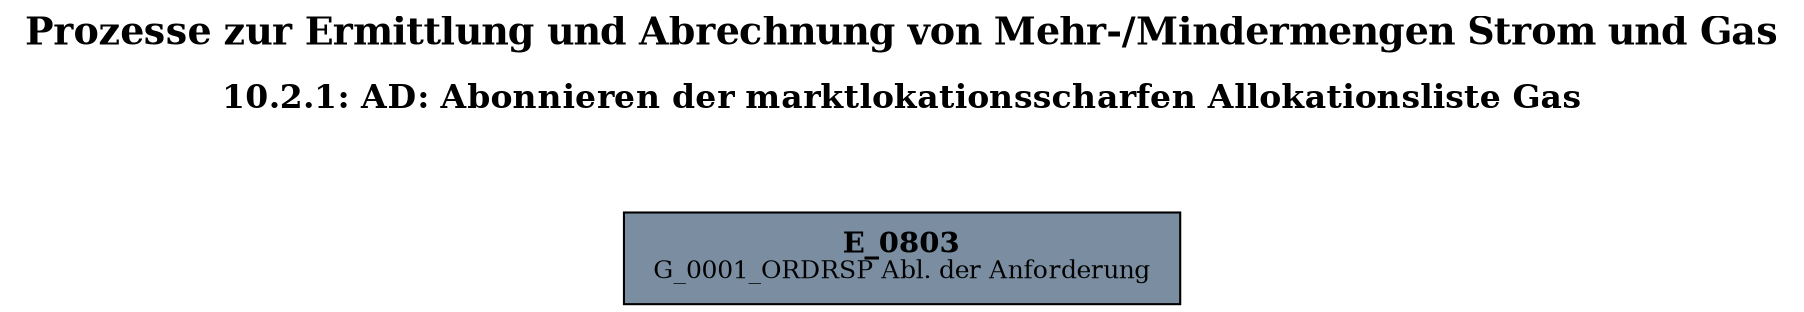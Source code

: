 digraph D {
    labelloc="t";
    label=<<B><FONT POINT-SIZE="18">Prozesse zur Ermittlung und Abrechnung von Mehr-/Mindermengen Strom und Gas</FONT></B><BR/><BR/><B><FONT POINT-SIZE="16">10.2.1: AD: Abonnieren der marktlokationsscharfen Allokationsliste Gas</FONT></B><BR/><BR/><BR/><BR/>>;
    ratio="compress";
    concentrate=true;
    pack=true;
    rankdir=TB;
    packmode="array";
    size="20,20";
    "Empty" [margin="0.2,0.12", shape=box, style=filled, fillcolor="#7a8da1", label=<<B>E_0803</B><BR align="center"/><FONT point-size="12">G_0001_ORDRSP Abl. der Anforderung</FONT><BR align="center"/>>];


    bgcolor="transparent";
}